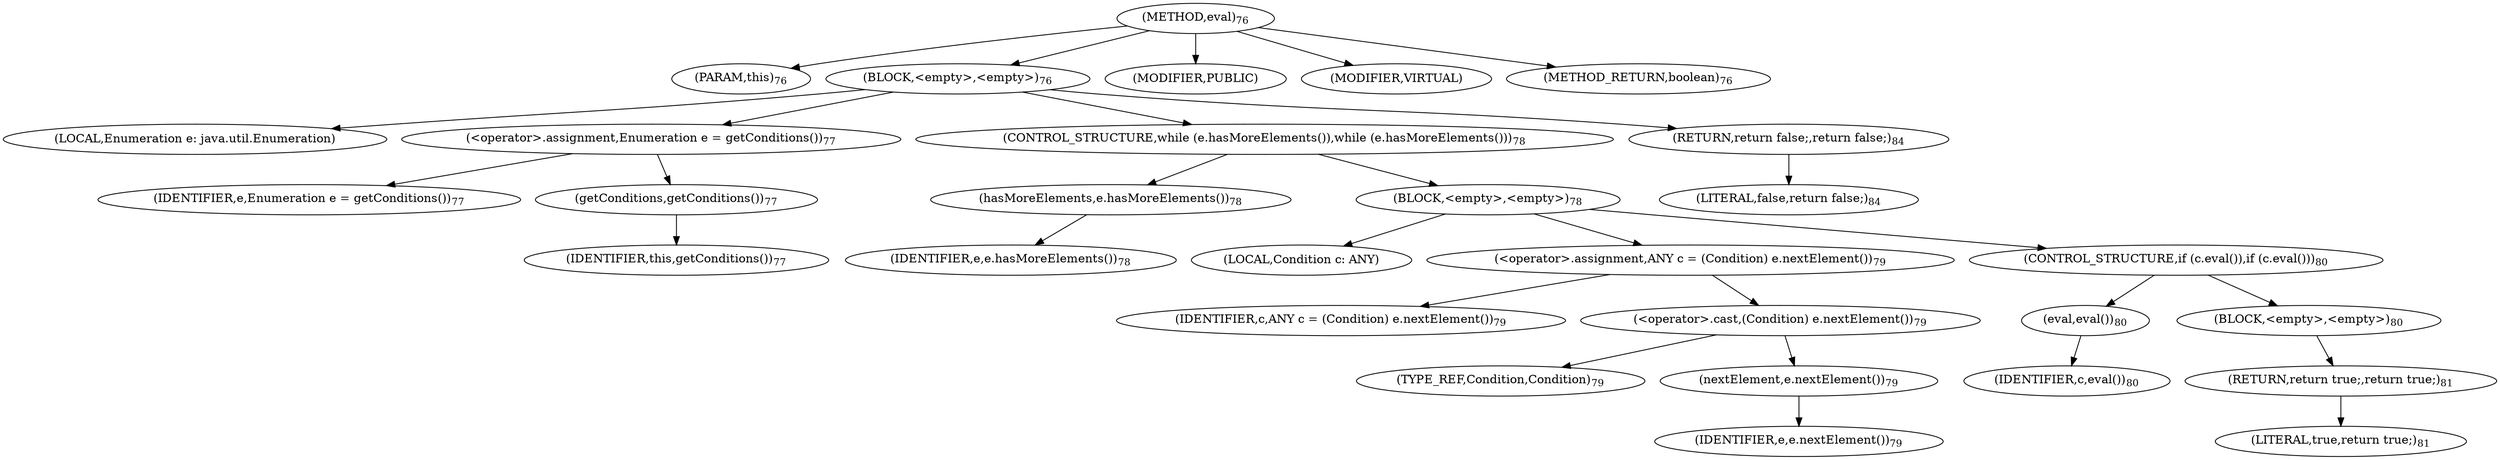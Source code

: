 digraph "eval" {  
"9" [label = <(METHOD,eval)<SUB>76</SUB>> ]
"4" [label = <(PARAM,this)<SUB>76</SUB>> ]
"10" [label = <(BLOCK,&lt;empty&gt;,&lt;empty&gt;)<SUB>76</SUB>> ]
"11" [label = <(LOCAL,Enumeration e: java.util.Enumeration)> ]
"12" [label = <(&lt;operator&gt;.assignment,Enumeration e = getConditions())<SUB>77</SUB>> ]
"13" [label = <(IDENTIFIER,e,Enumeration e = getConditions())<SUB>77</SUB>> ]
"14" [label = <(getConditions,getConditions())<SUB>77</SUB>> ]
"3" [label = <(IDENTIFIER,this,getConditions())<SUB>77</SUB>> ]
"15" [label = <(CONTROL_STRUCTURE,while (e.hasMoreElements()),while (e.hasMoreElements()))<SUB>78</SUB>> ]
"16" [label = <(hasMoreElements,e.hasMoreElements())<SUB>78</SUB>> ]
"17" [label = <(IDENTIFIER,e,e.hasMoreElements())<SUB>78</SUB>> ]
"18" [label = <(BLOCK,&lt;empty&gt;,&lt;empty&gt;)<SUB>78</SUB>> ]
"19" [label = <(LOCAL,Condition c: ANY)> ]
"20" [label = <(&lt;operator&gt;.assignment,ANY c = (Condition) e.nextElement())<SUB>79</SUB>> ]
"21" [label = <(IDENTIFIER,c,ANY c = (Condition) e.nextElement())<SUB>79</SUB>> ]
"22" [label = <(&lt;operator&gt;.cast,(Condition) e.nextElement())<SUB>79</SUB>> ]
"23" [label = <(TYPE_REF,Condition,Condition)<SUB>79</SUB>> ]
"24" [label = <(nextElement,e.nextElement())<SUB>79</SUB>> ]
"25" [label = <(IDENTIFIER,e,e.nextElement())<SUB>79</SUB>> ]
"26" [label = <(CONTROL_STRUCTURE,if (c.eval()),if (c.eval()))<SUB>80</SUB>> ]
"27" [label = <(eval,eval())<SUB>80</SUB>> ]
"28" [label = <(IDENTIFIER,c,eval())<SUB>80</SUB>> ]
"29" [label = <(BLOCK,&lt;empty&gt;,&lt;empty&gt;)<SUB>80</SUB>> ]
"30" [label = <(RETURN,return true;,return true;)<SUB>81</SUB>> ]
"31" [label = <(LITERAL,true,return true;)<SUB>81</SUB>> ]
"32" [label = <(RETURN,return false;,return false;)<SUB>84</SUB>> ]
"33" [label = <(LITERAL,false,return false;)<SUB>84</SUB>> ]
"34" [label = <(MODIFIER,PUBLIC)> ]
"35" [label = <(MODIFIER,VIRTUAL)> ]
"36" [label = <(METHOD_RETURN,boolean)<SUB>76</SUB>> ]
  "9" -> "4" 
  "9" -> "10" 
  "9" -> "34" 
  "9" -> "35" 
  "9" -> "36" 
  "10" -> "11" 
  "10" -> "12" 
  "10" -> "15" 
  "10" -> "32" 
  "12" -> "13" 
  "12" -> "14" 
  "14" -> "3" 
  "15" -> "16" 
  "15" -> "18" 
  "16" -> "17" 
  "18" -> "19" 
  "18" -> "20" 
  "18" -> "26" 
  "20" -> "21" 
  "20" -> "22" 
  "22" -> "23" 
  "22" -> "24" 
  "24" -> "25" 
  "26" -> "27" 
  "26" -> "29" 
  "27" -> "28" 
  "29" -> "30" 
  "30" -> "31" 
  "32" -> "33" 
}
